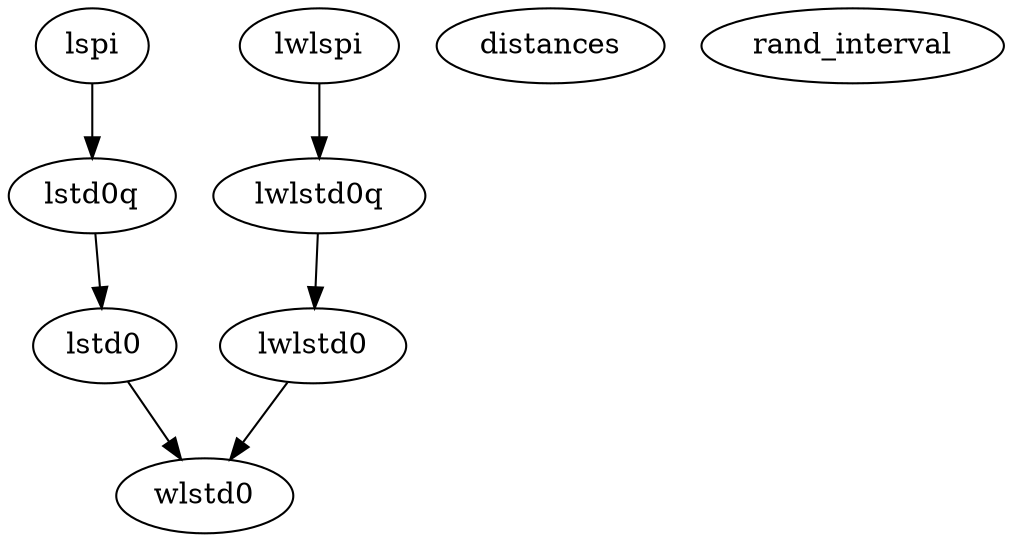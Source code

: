 /* Created by mdot for Matlab */
digraph m2html {
  lspi -> lstd0q;
  lstd0 -> wlstd0;
  lstd0q -> lstd0;
  lwlspi -> lwlstd0q;
  lwlstd0 -> wlstd0;
  lwlstd0q -> lwlstd0;

  distances [URL="distances.html"];
  lspi [URL="lspi.html"];
  lstd0 [URL="lstd0.html"];
  lstd0q [URL="lstd0q.html"];
  lwlspi [URL="lwlspi.html"];
  lwlstd0 [URL="lwlstd0.html"];
  lwlstd0q [URL="lwlstd0q.html"];
  rand_interval [URL="rand_interval.html"];
  wlstd0 [URL="wlstd0.html"];
}